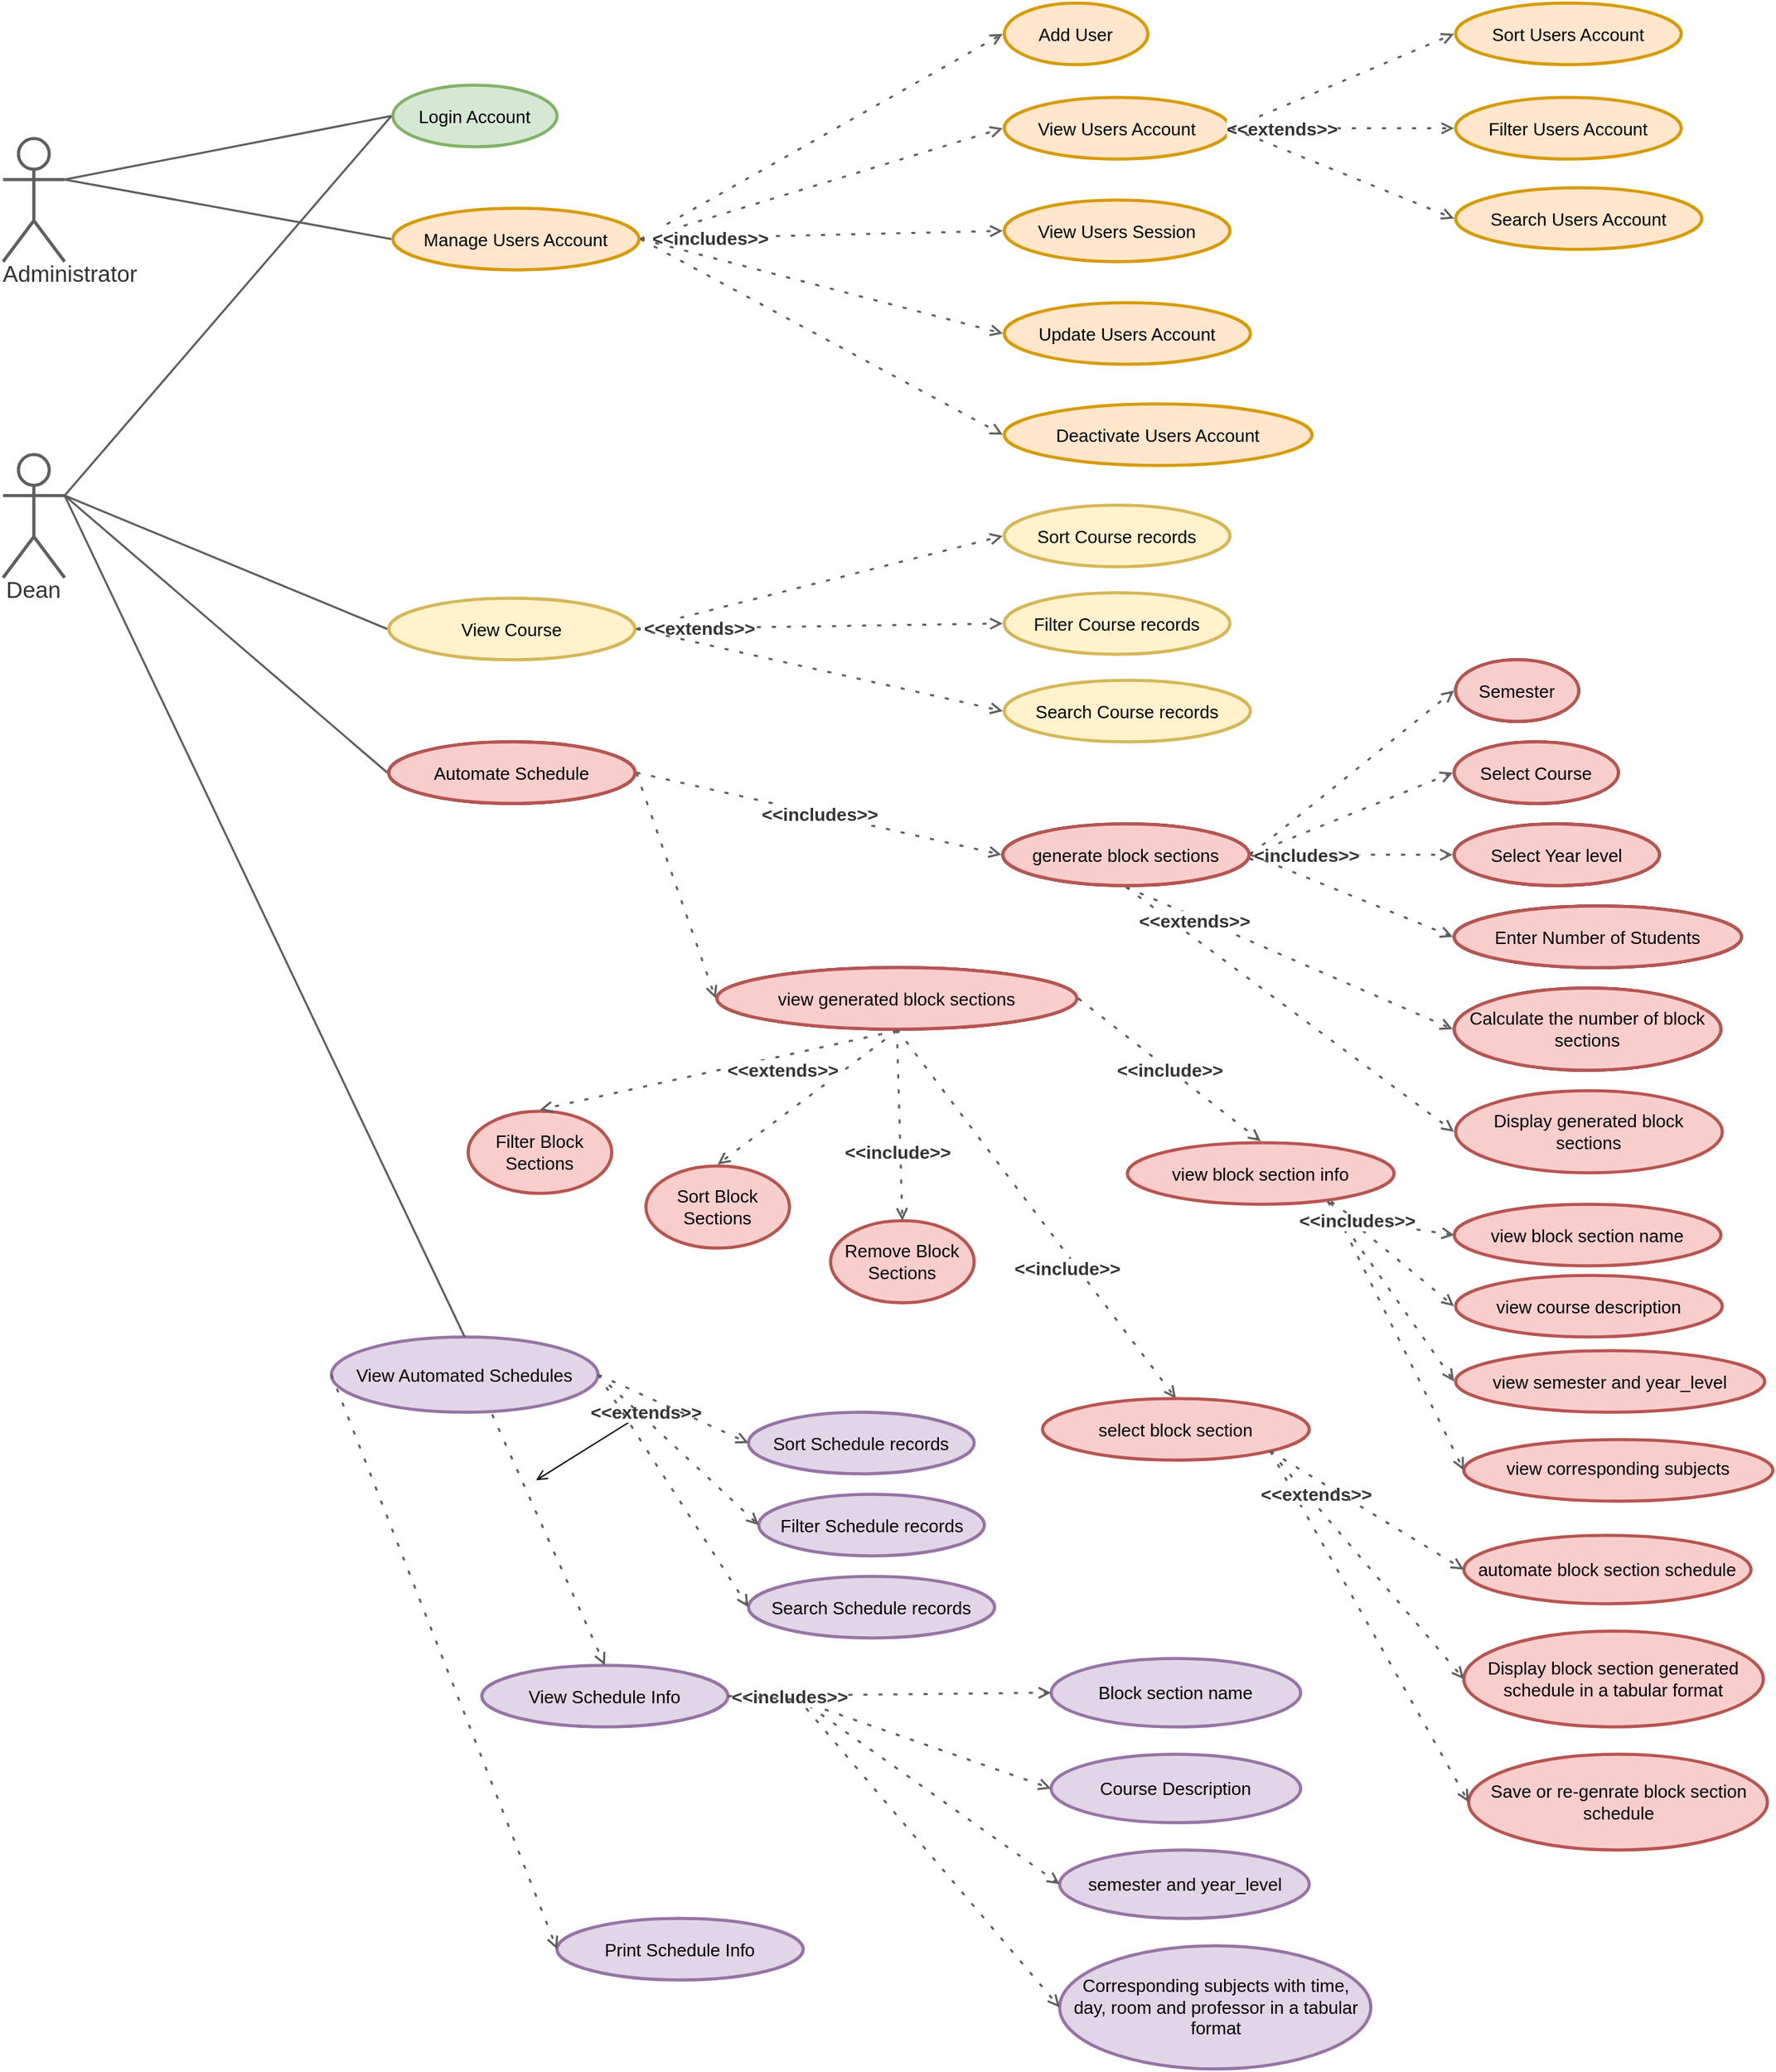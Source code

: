 <mxfile version="15.7.0" type="github"><diagram id="6P4FMJik61u37zgph2ME" name="Page-1"><mxGraphModel dx="2031" dy="2177" grid="1" gridSize="10" guides="1" tooltips="1" connect="1" arrows="1" fold="1" page="1" pageScale="1" pageWidth="850" pageHeight="1100" math="0" shadow="0"><root><mxCell id="0"/><mxCell id="1" parent="0"/><UserObject label="Administrator" lucidchartObjectId="Aneq4tT9_dTQ" id="bAnhzxqhdpHS4rBfya39-1"><mxCell style="html=1;overflow=block;blockSpacing=1;whiteSpace=wrap;shape=umlActor;labelPosition=center;verticalLabelPosition=bottom;verticalAlign=top;whiteSpace=nowrap;whiteSpace=wrap;fontSize=16.7;fontColor=#333333;spacing=0;strokeColor=#5e5e5e;strokeOpacity=100;rounded=1;absoluteArcSize=1;arcSize=9;strokeWidth=2.3;" vertex="1" parent="1"><mxGeometry x="140" y="-61" width="45" height="90" as="geometry"/></mxCell></UserObject><UserObject label="Login Account" lucidchartObjectId="Aneq2xJtDtZU" id="bAnhzxqhdpHS4rBfya39-2"><mxCell style="html=1;overflow=block;blockSpacing=1;whiteSpace=wrap;ellipse;whiteSpace=wrap;fontSize=13;spacing=3.8;strokeColor=#82b366;strokeOpacity=100;rounded=1;absoluteArcSize=1;arcSize=9;strokeWidth=2.3;fillColor=#d5e8d4;" vertex="1" parent="1"><mxGeometry x="425" y="-100" width="120" height="45" as="geometry"/></mxCell></UserObject><UserObject label="" lucidchartObjectId="Aneqei5sWwjE" id="bAnhzxqhdpHS4rBfya39-3"><mxCell style="html=1;jettySize=18;whiteSpace=wrap;fontSize=13;strokeColor=#5E5E5E;strokeWidth=1.5;rounded=0;startArrow=none;;endArrow=none;;entryX=-0.009;entryY=0.5;entryPerimeter=0;exitX=1;exitY=0.333;exitDx=0;exitDy=0;exitPerimeter=0;" edge="1" parent="1" target="bAnhzxqhdpHS4rBfya39-2" source="bAnhzxqhdpHS4rBfya39-1"><mxGeometry width="100" height="100" relative="1" as="geometry"><Array as="points"/><mxPoint x="287" y="-10" as="sourcePoint"/></mxGeometry></mxCell></UserObject><UserObject label="Manage Users Account" lucidchartObjectId="AneqCKjMmkPi" id="bAnhzxqhdpHS4rBfya39-4"><mxCell style="html=1;overflow=block;blockSpacing=1;whiteSpace=wrap;ellipse;whiteSpace=wrap;fontSize=13;spacing=3.8;strokeColor=#d79b00;strokeOpacity=100;rounded=1;absoluteArcSize=1;arcSize=9;strokeWidth=2.3;fillColor=#ffe6cc;" vertex="1" parent="1"><mxGeometry x="425" y="-10" width="180" height="45" as="geometry"/></mxCell></UserObject><UserObject label="" lucidchartObjectId="Aneq6nEp65u5" id="bAnhzxqhdpHS4rBfya39-5"><mxCell style="html=1;jettySize=18;whiteSpace=wrap;fontSize=13;strokeColor=#5E5E5E;strokeWidth=1.5;rounded=0;startArrow=none;;endArrow=none;;exitX=-0.006;exitY=0.5;exitPerimeter=0;entryX=1;entryY=0.333;entryDx=0;entryDy=0;entryPerimeter=0;" edge="1" parent="1" source="bAnhzxqhdpHS4rBfya39-4" target="bAnhzxqhdpHS4rBfya39-1"><mxGeometry width="100" height="100" relative="1" as="geometry"><Array as="points"/><mxPoint x="287" y="-10" as="targetPoint"/></mxGeometry></mxCell></UserObject><UserObject label="Add User" lucidchartObjectId="AneqyuuetK16" id="bAnhzxqhdpHS4rBfya39-6"><mxCell style="html=1;overflow=block;blockSpacing=1;whiteSpace=wrap;ellipse;whiteSpace=wrap;fontSize=13;spacing=3.8;strokeColor=#d79b00;strokeOpacity=100;rounded=1;absoluteArcSize=1;arcSize=9;strokeWidth=2.3;fillColor=#ffe6cc;" vertex="1" parent="1"><mxGeometry x="872" y="-160" width="105" height="45" as="geometry"/></mxCell></UserObject><UserObject label="View Users Account" lucidchartObjectId="AneqGBPK_VDR" id="bAnhzxqhdpHS4rBfya39-7"><mxCell style="html=1;overflow=block;blockSpacing=1;whiteSpace=wrap;ellipse;whiteSpace=wrap;fontSize=13;spacing=3.8;strokeColor=#d79b00;strokeOpacity=100;rounded=1;absoluteArcSize=1;arcSize=9;strokeWidth=2.3;fillColor=#ffe6cc;" vertex="1" parent="1"><mxGeometry x="872" y="-91" width="165" height="45" as="geometry"/></mxCell></UserObject><UserObject label="Update Users Account" lucidchartObjectId="Aneq1ko3C7oZ" id="bAnhzxqhdpHS4rBfya39-8"><mxCell style="html=1;overflow=block;blockSpacing=1;whiteSpace=wrap;ellipse;whiteSpace=wrap;fontSize=13;spacing=3.8;strokeColor=#d79b00;strokeOpacity=100;rounded=1;absoluteArcSize=1;arcSize=9;strokeWidth=2.3;fillColor=#ffe6cc;" vertex="1" parent="1"><mxGeometry x="872" y="59" width="180" height="45" as="geometry"/></mxCell></UserObject><UserObject label="Deactivate Users Account" lucidchartObjectId="AneqsQ6qzkPn" id="bAnhzxqhdpHS4rBfya39-9"><mxCell style="html=1;overflow=block;blockSpacing=1;whiteSpace=wrap;ellipse;whiteSpace=wrap;fontSize=13;spacing=3.8;strokeColor=#d79b00;strokeOpacity=100;rounded=1;absoluteArcSize=1;arcSize=9;strokeWidth=2.3;fillColor=#ffe6cc;" vertex="1" parent="1"><mxGeometry x="872" y="133" width="225" height="45" as="geometry"/></mxCell></UserObject><UserObject label="View Users Session" lucidchartObjectId="Aneqlc5Bwa4V" id="bAnhzxqhdpHS4rBfya39-10"><mxCell style="html=1;overflow=block;blockSpacing=1;whiteSpace=wrap;ellipse;whiteSpace=wrap;fontSize=13;spacing=3.8;strokeColor=#d79b00;strokeOpacity=100;rounded=1;absoluteArcSize=1;arcSize=9;strokeWidth=2.3;fillColor=#ffe6cc;" vertex="1" parent="1"><mxGeometry x="872" y="-16" width="165" height="45" as="geometry"/></mxCell></UserObject><UserObject label="Sort Users Account" lucidchartObjectId="AneqU3eewxsL" id="bAnhzxqhdpHS4rBfya39-11"><mxCell style="html=1;overflow=block;blockSpacing=1;whiteSpace=wrap;ellipse;whiteSpace=wrap;fontSize=13;spacing=3.8;strokeColor=#d79b00;strokeOpacity=100;rounded=1;absoluteArcSize=1;arcSize=9;strokeWidth=2.3;fillColor=#ffe6cc;" vertex="1" parent="1"><mxGeometry x="1202" y="-160" width="165" height="45" as="geometry"/></mxCell></UserObject><UserObject label="Filter Users Account" lucidchartObjectId="AneqVSeaUFmQ" id="bAnhzxqhdpHS4rBfya39-12"><mxCell style="html=1;overflow=block;blockSpacing=1;whiteSpace=wrap;ellipse;whiteSpace=wrap;fontSize=13;spacing=3.8;strokeColor=#d79b00;strokeOpacity=100;rounded=1;absoluteArcSize=1;arcSize=9;strokeWidth=2.3;fillColor=#ffe6cc;" vertex="1" parent="1"><mxGeometry x="1202" y="-91" width="165" height="45" as="geometry"/></mxCell></UserObject><UserObject label="Search Users Account" lucidchartObjectId="Aneq8jHds8jX" id="bAnhzxqhdpHS4rBfya39-13"><mxCell style="html=1;overflow=block;blockSpacing=1;whiteSpace=wrap;ellipse;whiteSpace=wrap;fontSize=13;spacing=3.8;strokeColor=#d79b00;strokeOpacity=100;rounded=1;absoluteArcSize=1;arcSize=9;strokeWidth=2.3;fillColor=#ffe6cc;" vertex="1" parent="1"><mxGeometry x="1202" y="-25" width="180" height="45" as="geometry"/></mxCell></UserObject><UserObject label="Dean" lucidchartObjectId="Aneq6y.R5byz" id="bAnhzxqhdpHS4rBfya39-14"><mxCell style="html=1;overflow=block;blockSpacing=1;whiteSpace=wrap;shape=umlActor;labelPosition=center;verticalLabelPosition=bottom;verticalAlign=top;whiteSpace=nowrap;whiteSpace=wrap;fontSize=16.7;fontColor=#333333;spacing=0;strokeColor=#5e5e5e;strokeOpacity=100;rounded=1;absoluteArcSize=1;arcSize=9;strokeWidth=2.3;" vertex="1" parent="1"><mxGeometry x="140" y="170" width="45" height="90" as="geometry"/></mxCell></UserObject><UserObject label="" lucidchartObjectId="AneqDjUx6QR4" id="bAnhzxqhdpHS4rBfya39-15"><mxCell style="html=1;jettySize=18;whiteSpace=wrap;fontSize=13;strokeColor=#5E5E5E;strokeWidth=1.5;rounded=0;startArrow=none;;endArrow=none;;entryX=-0.009;entryY=0.5;entryPerimeter=0;exitX=1;exitY=0.333;exitDx=0;exitDy=0;exitPerimeter=0;" edge="1" parent="1" target="bAnhzxqhdpHS4rBfya39-2" source="bAnhzxqhdpHS4rBfya39-14"><mxGeometry width="100" height="100" relative="1" as="geometry"><Array as="points"/><mxPoint x="287" y="215" as="sourcePoint"/></mxGeometry></mxCell></UserObject><UserObject label="View Course" lucidchartObjectId="AneqoFbDFtT0" id="bAnhzxqhdpHS4rBfya39-16"><mxCell style="html=1;overflow=block;blockSpacing=1;whiteSpace=wrap;ellipse;whiteSpace=wrap;fontSize=13;spacing=3.8;strokeColor=#d6b656;strokeOpacity=100;rounded=1;absoluteArcSize=1;arcSize=9;strokeWidth=2.3;fillColor=#fff2cc;" vertex="1" parent="1"><mxGeometry x="422" y="275" width="180" height="45" as="geometry"/></mxCell></UserObject><UserObject label="" lucidchartObjectId="Aneqbt~Dg85A" id="bAnhzxqhdpHS4rBfya39-17"><mxCell style="html=1;jettySize=18;whiteSpace=wrap;fontSize=13;strokeColor=#5E5E5E;strokeWidth=1.5;rounded=0;startArrow=none;;endArrow=none;;exitX=-0.006;exitY=0.5;exitPerimeter=0;entryX=1;entryY=0.333;entryDx=0;entryDy=0;entryPerimeter=0;" edge="1" parent="1" source="bAnhzxqhdpHS4rBfya39-16" target="bAnhzxqhdpHS4rBfya39-14"><mxGeometry width="100" height="100" relative="1" as="geometry"><Array as="points"/><mxPoint x="200" y="200" as="targetPoint"/></mxGeometry></mxCell></UserObject><UserObject label="Sort Course records" lucidchartObjectId="AneqI2_SgHAi" id="bAnhzxqhdpHS4rBfya39-18"><mxCell style="html=1;overflow=block;blockSpacing=1;whiteSpace=wrap;ellipse;whiteSpace=wrap;fontSize=13;spacing=3.8;strokeColor=#d6b656;strokeOpacity=100;rounded=1;absoluteArcSize=1;arcSize=9;strokeWidth=2.3;fillColor=#fff2cc;" vertex="1" parent="1"><mxGeometry x="872" y="207" width="165" height="45" as="geometry"/></mxCell></UserObject><UserObject label="Filter Course records" lucidchartObjectId="AneqBNSqabO4" id="bAnhzxqhdpHS4rBfya39-19"><mxCell style="html=1;overflow=block;blockSpacing=1;whiteSpace=wrap;ellipse;whiteSpace=wrap;fontSize=13;spacing=3.8;strokeColor=#d6b656;strokeOpacity=100;rounded=1;absoluteArcSize=1;arcSize=9;strokeWidth=2.3;fillColor=#fff2cc;" vertex="1" parent="1"><mxGeometry x="872" y="271" width="165" height="45" as="geometry"/></mxCell></UserObject><UserObject label="Search Course records" lucidchartObjectId="AneqTC5nh57_" id="bAnhzxqhdpHS4rBfya39-20"><mxCell style="html=1;overflow=block;blockSpacing=1;whiteSpace=wrap;ellipse;whiteSpace=wrap;fontSize=13;spacing=3.8;strokeColor=#d6b656;strokeOpacity=100;rounded=1;absoluteArcSize=1;arcSize=9;strokeWidth=2.3;fillColor=#fff2cc;" vertex="1" parent="1"><mxGeometry x="872" y="335" width="180" height="45" as="geometry"/></mxCell></UserObject><UserObject label="Automate Schedule" lucidchartObjectId="AneqSfKo16TX" id="bAnhzxqhdpHS4rBfya39-21"><mxCell style="html=1;overflow=block;blockSpacing=1;whiteSpace=wrap;ellipse;whiteSpace=wrap;fontSize=13;spacing=3.8;strokeColor=#5e5e5e;strokeOpacity=100;rounded=1;absoluteArcSize=1;arcSize=9;strokeWidth=2.3;" vertex="1" parent="1"><mxGeometry x="422" y="380" width="180" height="45" as="geometry"/></mxCell></UserObject><UserObject label="" lucidchartObjectId="Aneq3utgzdq2" id="bAnhzxqhdpHS4rBfya39-22"><mxCell style="html=1;jettySize=18;whiteSpace=wrap;fontSize=13;strokeColor=#5E5E5E;strokeWidth=1.5;rounded=0;startArrow=none;;endArrow=none;;exitX=-0.006;exitY=0.5;exitPerimeter=0;entryX=1;entryY=0.333;entryDx=0;entryDy=0;entryPerimeter=0;" edge="1" parent="1" source="bAnhzxqhdpHS4rBfya39-21" target="bAnhzxqhdpHS4rBfya39-14"><mxGeometry width="100" height="100" relative="1" as="geometry"><Array as="points"/><mxPoint x="287" y="215" as="targetPoint"/></mxGeometry></mxCell></UserObject><UserObject label="generate block sections" lucidchartObjectId="AneqkTmM1-b1" id="bAnhzxqhdpHS4rBfya39-23"><mxCell style="html=1;overflow=block;blockSpacing=1;whiteSpace=wrap;ellipse;whiteSpace=wrap;fontSize=13;spacing=3.8;strokeColor=#5e5e5e;strokeOpacity=100;rounded=1;absoluteArcSize=1;arcSize=9;strokeWidth=2.3;" vertex="1" parent="1"><mxGeometry x="871" y="440" width="180" height="45" as="geometry"/></mxCell></UserObject><UserObject label="" lucidchartObjectId="AneqDZlPNHHO" id="bAnhzxqhdpHS4rBfya39-24"><mxCell style="html=1;jettySize=18;whiteSpace=wrap;fontSize=13;strokeColor=#5E5E5E;dashed=1;fixDash=1;dashPattern=3 8;strokeWidth=1.5;rounded=0;startArrow=none;;endArrow=open;;exitX=1.006;exitY=0.5;exitPerimeter=0;entryX=-0.006;entryY=0.5;entryPerimeter=0;" edge="1" parent="1" source="bAnhzxqhdpHS4rBfya39-21" target="bAnhzxqhdpHS4rBfya39-23"><mxGeometry width="100" height="100" relative="1" as="geometry"><Array as="points"/></mxGeometry></mxCell></UserObject><mxCell id="bAnhzxqhdpHS4rBfya39-25" value="&amp;lt;&amp;lt;includes&amp;gt;&amp;gt;" style="text;html=1;resizable=0;labelBackgroundColor=#ffffff;align=center;verticalAlign=middle;fontStyle=1;fontColor=#333333;;fontSize=13.3;" vertex="1" parent="bAnhzxqhdpHS4rBfya39-24"><mxGeometry relative="1" as="geometry"/></mxCell><UserObject label="Semester" lucidchartObjectId="AneqoMVLHaOv" id="bAnhzxqhdpHS4rBfya39-26"><mxCell style="html=1;overflow=block;blockSpacing=1;whiteSpace=wrap;ellipse;whiteSpace=wrap;fontSize=13;spacing=3.8;strokeColor=#5e5e5e;strokeOpacity=100;rounded=1;absoluteArcSize=1;arcSize=9;strokeWidth=2.3;" vertex="1" parent="1"><mxGeometry x="1202" y="320" width="90" height="45" as="geometry"/></mxCell></UserObject><UserObject label="Select Course" lucidchartObjectId="Aneq7zE9KY6m" id="bAnhzxqhdpHS4rBfya39-27"><mxCell style="html=1;overflow=block;blockSpacing=1;whiteSpace=wrap;ellipse;whiteSpace=wrap;fontSize=13;spacing=3.8;strokeColor=#5e5e5e;strokeOpacity=100;rounded=1;absoluteArcSize=1;arcSize=9;strokeWidth=2.3;" vertex="1" parent="1"><mxGeometry x="1201" y="380" width="120" height="45" as="geometry"/></mxCell></UserObject><UserObject label="Select Year level" lucidchartObjectId="AneqSP~B~tGW" id="bAnhzxqhdpHS4rBfya39-28"><mxCell style="html=1;overflow=block;blockSpacing=1;whiteSpace=wrap;ellipse;whiteSpace=wrap;fontSize=13;spacing=3.8;strokeColor=#5e5e5e;strokeOpacity=100;rounded=1;absoluteArcSize=1;arcSize=9;strokeWidth=2.3;" vertex="1" parent="1"><mxGeometry x="1201" y="440" width="150" height="45" as="geometry"/></mxCell></UserObject><UserObject label="Enter Number of Students" lucidchartObjectId="Aneqh-0WBh-V" id="bAnhzxqhdpHS4rBfya39-29"><mxCell style="html=1;overflow=block;blockSpacing=1;whiteSpace=wrap;ellipse;whiteSpace=wrap;fontSize=13;spacing=3.8;strokeColor=#5e5e5e;strokeOpacity=100;rounded=1;absoluteArcSize=1;arcSize=9;strokeWidth=2.3;" vertex="1" parent="1"><mxGeometry x="1201" y="500" width="210" height="45" as="geometry"/></mxCell></UserObject><UserObject label="Calculate the number of block sections" lucidchartObjectId="AneqsE~QftCz" id="bAnhzxqhdpHS4rBfya39-30"><mxCell style="html=1;overflow=block;blockSpacing=1;whiteSpace=wrap;ellipse;whiteSpace=wrap;fontSize=13;spacing=3.8;strokeColor=#5e5e5e;strokeOpacity=100;rounded=1;absoluteArcSize=1;arcSize=9;strokeWidth=2.3;" vertex="1" parent="1"><mxGeometry x="1201" y="560" width="195" height="60" as="geometry"/></mxCell></UserObject><UserObject label="Display generated block sections" lucidchartObjectId="AneqJkKJ_Zp6" id="bAnhzxqhdpHS4rBfya39-31"><mxCell style="html=1;overflow=block;blockSpacing=1;whiteSpace=wrap;ellipse;whiteSpace=wrap;fontSize=13;spacing=3.8;strokeColor=#b85450;strokeOpacity=100;rounded=1;absoluteArcSize=1;arcSize=9;strokeWidth=2.3;fillColor=#f8cecc;" vertex="1" parent="1"><mxGeometry x="1202" y="635" width="195" height="60" as="geometry"/></mxCell></UserObject><UserObject label="view generated block sections" lucidchartObjectId="Aneqeoir4.h0" id="bAnhzxqhdpHS4rBfya39-32"><mxCell style="html=1;overflow=block;blockSpacing=1;whiteSpace=wrap;ellipse;whiteSpace=wrap;fontSize=13;spacing=3.8;strokeColor=#5e5e5e;strokeOpacity=100;rounded=1;absoluteArcSize=1;arcSize=9;strokeWidth=2.3;" vertex="1" parent="1"><mxGeometry x="662" y="545" width="263" height="45" as="geometry"/></mxCell></UserObject><UserObject label="" lucidchartObjectId="Aneqp.5LfCHs" id="bAnhzxqhdpHS4rBfya39-33"><mxCell style="html=1;jettySize=18;whiteSpace=wrap;fontSize=13;strokeColor=#5E5E5E;dashed=1;fixDash=1;dashPattern=3 8;strokeWidth=1.5;rounded=0;startArrow=none;;endArrow=open;;exitX=1.006;exitY=0.5;exitPerimeter=0;entryX=-0.011;entryY=0.5;entryPerimeter=0;" edge="1" parent="1" source="bAnhzxqhdpHS4rBfya39-4" target="bAnhzxqhdpHS4rBfya39-6"><mxGeometry width="100" height="100" relative="1" as="geometry"><Array as="points"/></mxGeometry></mxCell></UserObject><UserObject label="" lucidchartObjectId="AneqPG0a5vvR" id="bAnhzxqhdpHS4rBfya39-34"><mxCell style="html=1;jettySize=18;whiteSpace=wrap;fontSize=13;strokeColor=#5E5E5E;dashed=1;fixDash=1;dashPattern=3 8;strokeWidth=1.5;rounded=0;startArrow=none;;endArrow=open;;exitX=1.006;exitY=0.5;exitPerimeter=0;entryX=-0.007;entryY=0.5;entryPerimeter=0;" edge="1" parent="1" source="bAnhzxqhdpHS4rBfya39-4" target="bAnhzxqhdpHS4rBfya39-7"><mxGeometry width="100" height="100" relative="1" as="geometry"><Array as="points"/></mxGeometry></mxCell></UserObject><UserObject label="" lucidchartObjectId="AneqWk5ST1jY" id="bAnhzxqhdpHS4rBfya39-35"><mxCell style="html=1;jettySize=18;whiteSpace=wrap;fontSize=13;strokeColor=#5E5E5E;dashed=1;fixDash=1;dashPattern=3 8;strokeWidth=1.5;rounded=0;startArrow=none;;endArrow=open;;exitX=1.006;exitY=0.5;exitPerimeter=0;entryX=-0.007;entryY=0.5;entryPerimeter=0;" edge="1" parent="1" source="bAnhzxqhdpHS4rBfya39-4" target="bAnhzxqhdpHS4rBfya39-10"><mxGeometry width="100" height="100" relative="1" as="geometry"><Array as="points"/></mxGeometry></mxCell></UserObject><mxCell id="bAnhzxqhdpHS4rBfya39-36" value="&amp;lt;&amp;lt;includes&amp;gt;&amp;gt;" style="text;html=1;resizable=0;labelBackgroundColor=#ffffff;align=center;verticalAlign=middle;fontStyle=1;fontColor=#333333;;fontSize=13.3;" vertex="1" parent="bAnhzxqhdpHS4rBfya39-35"><mxGeometry x="-0.616" relative="1" as="geometry"/></mxCell><UserObject label="" lucidchartObjectId="AneqknhTfIs7" id="bAnhzxqhdpHS4rBfya39-37"><mxCell style="html=1;jettySize=18;whiteSpace=wrap;fontSize=13;strokeColor=#5E5E5E;dashed=1;fixDash=1;dashPattern=3 8;strokeWidth=1.5;rounded=0;startArrow=none;;endArrow=open;;exitX=1.006;exitY=0.5;exitPerimeter=0;entryX=-0.006;entryY=0.5;entryPerimeter=0;" edge="1" parent="1" source="bAnhzxqhdpHS4rBfya39-4" target="bAnhzxqhdpHS4rBfya39-8"><mxGeometry width="100" height="100" relative="1" as="geometry"><Array as="points"/></mxGeometry></mxCell></UserObject><UserObject label="" lucidchartObjectId="Aneqjf31_2y0" id="bAnhzxqhdpHS4rBfya39-38"><mxCell style="html=1;jettySize=18;whiteSpace=wrap;fontSize=13;strokeColor=#5E5E5E;dashed=1;fixDash=1;dashPattern=3 8;strokeWidth=1.5;rounded=0;startArrow=none;;endArrow=open;;exitX=1.006;exitY=0.5;exitPerimeter=0;entryX=-0.005;entryY=0.5;entryPerimeter=0;" edge="1" parent="1" source="bAnhzxqhdpHS4rBfya39-4" target="bAnhzxqhdpHS4rBfya39-9"><mxGeometry width="100" height="100" relative="1" as="geometry"><Array as="points"/></mxGeometry></mxCell></UserObject><UserObject label="" lucidchartObjectId="AneqL5PV.bgo" id="bAnhzxqhdpHS4rBfya39-39"><mxCell style="html=1;jettySize=18;whiteSpace=wrap;fontSize=13;strokeColor=#5E5E5E;dashed=1;fixDash=1;dashPattern=3 8;strokeWidth=1.5;rounded=0;startArrow=none;;endArrow=open;;exitX=1.007;exitY=0.5;exitPerimeter=0;entryX=-0.007;entryY=0.5;entryPerimeter=0;" edge="1" parent="1" source="bAnhzxqhdpHS4rBfya39-7" target="bAnhzxqhdpHS4rBfya39-11"><mxGeometry width="100" height="100" relative="1" as="geometry"><Array as="points"/></mxGeometry></mxCell></UserObject><UserObject label="" lucidchartObjectId="AneqGcXHRXgJ" id="bAnhzxqhdpHS4rBfya39-40"><mxCell style="html=1;jettySize=18;whiteSpace=wrap;fontSize=13;strokeColor=#5E5E5E;dashed=1;fixDash=1;dashPattern=3 8;strokeWidth=1.5;rounded=0;startArrow=none;;endArrow=open;;exitX=1.007;exitY=0.5;exitPerimeter=0;entryX=-0.007;entryY=0.5;entryPerimeter=0;" edge="1" parent="1" source="bAnhzxqhdpHS4rBfya39-7" target="bAnhzxqhdpHS4rBfya39-12"><mxGeometry width="100" height="100" relative="1" as="geometry"><Array as="points"/></mxGeometry></mxCell></UserObject><mxCell id="bAnhzxqhdpHS4rBfya39-41" value="&amp;lt;&amp;lt;extends&amp;gt;&amp;gt;" style="text;html=1;resizable=0;labelBackgroundColor=#ffffff;align=center;verticalAlign=middle;fontStyle=1;fontColor=#333333;;fontSize=13.3;" vertex="1" parent="bAnhzxqhdpHS4rBfya39-40"><mxGeometry x="-0.547" relative="1" as="geometry"/></mxCell><UserObject label="" lucidchartObjectId="Aneq3_ekhaeI" id="bAnhzxqhdpHS4rBfya39-42"><mxCell style="html=1;jettySize=18;whiteSpace=wrap;fontSize=13;strokeColor=#5E5E5E;dashed=1;fixDash=1;dashPattern=3 8;strokeWidth=1.5;rounded=0;startArrow=none;;endArrow=open;;exitX=1.007;exitY=0.5;exitPerimeter=0;entryX=-0.006;entryY=0.5;entryPerimeter=0;" edge="1" parent="1" source="bAnhzxqhdpHS4rBfya39-7" target="bAnhzxqhdpHS4rBfya39-13"><mxGeometry width="100" height="100" relative="1" as="geometry"><Array as="points"/></mxGeometry></mxCell></UserObject><UserObject label="" lucidchartObjectId="AneqZEt~kytd" id="bAnhzxqhdpHS4rBfya39-43"><mxCell style="html=1;jettySize=18;whiteSpace=wrap;fontSize=13;strokeColor=#5E5E5E;dashed=1;fixDash=1;dashPattern=3 8;strokeWidth=1.5;rounded=0;startArrow=none;;endArrow=open;;exitX=1.006;exitY=0.5;exitPerimeter=0;entryX=-0.007;entryY=0.5;entryPerimeter=0;" edge="1" parent="1" source="bAnhzxqhdpHS4rBfya39-16" target="bAnhzxqhdpHS4rBfya39-18"><mxGeometry width="100" height="100" relative="1" as="geometry"><Array as="points"/></mxGeometry></mxCell></UserObject><UserObject label="" lucidchartObjectId="AneqyT3ewEgB" id="bAnhzxqhdpHS4rBfya39-44"><mxCell style="html=1;jettySize=18;whiteSpace=wrap;fontSize=13;strokeColor=#5E5E5E;dashed=1;fixDash=1;dashPattern=3 8;strokeWidth=1.5;rounded=0;startArrow=none;;endArrow=open;;exitX=1.006;exitY=0.5;exitPerimeter=0;entryX=-0.007;entryY=0.5;entryPerimeter=0;" edge="1" parent="1" source="bAnhzxqhdpHS4rBfya39-16" target="bAnhzxqhdpHS4rBfya39-19"><mxGeometry width="100" height="100" relative="1" as="geometry"><Array as="points"/></mxGeometry></mxCell></UserObject><mxCell id="bAnhzxqhdpHS4rBfya39-45" value="&amp;lt;&amp;lt;extends&amp;gt;&amp;gt;" style="text;html=1;resizable=0;labelBackgroundColor=#ffffff;align=center;verticalAlign=middle;fontStyle=1;fontColor=#333333;;fontSize=13.3;" vertex="1" parent="bAnhzxqhdpHS4rBfya39-44"><mxGeometry x="-0.655" relative="1" as="geometry"/></mxCell><UserObject label="" lucidchartObjectId="AneqR-cTmHlN" id="bAnhzxqhdpHS4rBfya39-46"><mxCell style="html=1;jettySize=18;whiteSpace=wrap;fontSize=13;strokeColor=#5E5E5E;dashed=1;fixDash=1;dashPattern=3 8;strokeWidth=1.5;rounded=0;startArrow=none;;endArrow=open;;exitX=1.006;exitY=0.5;exitPerimeter=0;entryX=-0.006;entryY=0.5;entryPerimeter=0;" edge="1" parent="1" source="bAnhzxqhdpHS4rBfya39-16" target="bAnhzxqhdpHS4rBfya39-20"><mxGeometry width="100" height="100" relative="1" as="geometry"><Array as="points"/></mxGeometry></mxCell></UserObject><UserObject label="" lucidchartObjectId="Aneq1N3~~D1s" id="bAnhzxqhdpHS4rBfya39-47"><mxCell style="html=1;jettySize=18;whiteSpace=wrap;fontSize=13;strokeColor=#5E5E5E;dashed=1;fixDash=1;dashPattern=3 8;strokeWidth=1.5;rounded=0;startArrow=none;;endArrow=open;endFill=0;;exitX=1.006;exitY=0.5;exitPerimeter=0;entryX=-0.013;entryY=0.5;entryPerimeter=0;" edge="1" parent="1" source="bAnhzxqhdpHS4rBfya39-23" target="bAnhzxqhdpHS4rBfya39-26"><mxGeometry width="100" height="100" relative="1" as="geometry"><Array as="points"/></mxGeometry></mxCell></UserObject><UserObject label="" lucidchartObjectId="Aneqhz-JFMRx" id="bAnhzxqhdpHS4rBfya39-48"><mxCell style="html=1;jettySize=18;whiteSpace=wrap;fontSize=13;strokeColor=#5E5E5E;dashed=1;fixDash=1;dashPattern=3 8;strokeWidth=1.5;rounded=0;startArrow=none;;endArrow=open;endFill=0;;exitX=1.006;exitY=0.5;exitPerimeter=0;entryX=-0.009;entryY=0.5;entryPerimeter=0;" edge="1" parent="1" source="bAnhzxqhdpHS4rBfya39-23" target="bAnhzxqhdpHS4rBfya39-27"><mxGeometry width="100" height="100" relative="1" as="geometry"><Array as="points"/></mxGeometry></mxCell></UserObject><UserObject label="" lucidchartObjectId="Aneq1pQIe5y." id="bAnhzxqhdpHS4rBfya39-49"><mxCell style="html=1;jettySize=18;whiteSpace=wrap;fontSize=13;strokeColor=#5E5E5E;dashed=1;fixDash=1;dashPattern=3 8;strokeWidth=1.5;rounded=0;startArrow=none;;endArrow=open;endFill=0;;exitX=1.006;exitY=0.5;exitPerimeter=0;entryX=-0.008;entryY=0.5;entryPerimeter=0;" edge="1" parent="1" source="bAnhzxqhdpHS4rBfya39-23" target="bAnhzxqhdpHS4rBfya39-28"><mxGeometry width="100" height="100" relative="1" as="geometry"><Array as="points"/></mxGeometry></mxCell></UserObject><mxCell id="bAnhzxqhdpHS4rBfya39-50" value="&amp;lt;&amp;lt;includes&amp;gt;&amp;gt;" style="text;html=1;resizable=0;labelBackgroundColor=#ffffff;align=center;verticalAlign=middle;fontStyle=1;fontColor=#333333;;fontSize=13.3;" vertex="1" parent="bAnhzxqhdpHS4rBfya39-49"><mxGeometry x="-0.499" relative="1" as="geometry"/></mxCell><UserObject label="" lucidchartObjectId="AnequhzK9IdL" id="bAnhzxqhdpHS4rBfya39-51"><mxCell style="html=1;jettySize=18;whiteSpace=wrap;fontSize=13;strokeColor=#5E5E5E;dashed=1;fixDash=1;dashPattern=3 8;strokeWidth=1.5;rounded=0;startArrow=none;;endArrow=open;endFill=0;;exitX=1.006;exitY=0.5;exitPerimeter=0;entryX=-0.005;entryY=0.5;entryPerimeter=0;" edge="1" parent="1" source="bAnhzxqhdpHS4rBfya39-23" target="bAnhzxqhdpHS4rBfya39-29"><mxGeometry width="100" height="100" relative="1" as="geometry"><Array as="points"/></mxGeometry></mxCell></UserObject><UserObject label="" lucidchartObjectId="AneqRQW1Br8j" id="bAnhzxqhdpHS4rBfya39-52"><mxCell style="html=1;jettySize=18;whiteSpace=wrap;fontSize=13;strokeColor=#5E5E5E;dashed=1;fixDash=1;dashPattern=3 8;strokeWidth=1.5;rounded=0;startArrow=none;;endArrow=open;endFill=0;;exitX=0.5;exitY=1.025;exitPerimeter=0;entryX=-0.006;entryY=0.5;entryPerimeter=0;" edge="1" parent="1" source="bAnhzxqhdpHS4rBfya39-23" target="bAnhzxqhdpHS4rBfya39-30"><mxGeometry width="100" height="100" relative="1" as="geometry"><Array as="points"/></mxGeometry></mxCell></UserObject><UserObject label="" lucidchartObjectId="AneqfmRKlZRo" id="bAnhzxqhdpHS4rBfya39-53"><mxCell style="html=1;jettySize=18;whiteSpace=wrap;fontSize=13;strokeColor=#5E5E5E;dashed=1;fixDash=1;dashPattern=3 8;strokeWidth=1.5;rounded=0;startArrow=none;;endArrow=open;endFill=0;;exitX=0.5;exitY=1.025;exitPerimeter=0;entryX=-0.006;entryY=0.5;entryPerimeter=0;" edge="1" parent="1" source="bAnhzxqhdpHS4rBfya39-23" target="bAnhzxqhdpHS4rBfya39-31"><mxGeometry width="100" height="100" relative="1" as="geometry"><Array as="points"/></mxGeometry></mxCell></UserObject><mxCell id="bAnhzxqhdpHS4rBfya39-54" value="&amp;lt;&amp;lt;extends&amp;gt;&amp;gt;" style="text;html=1;resizable=0;labelBackgroundColor=#ffffff;align=center;verticalAlign=middle;fontStyle=1;fontColor=#333333;;fontSize=13.3;" vertex="1" parent="bAnhzxqhdpHS4rBfya39-53"><mxGeometry x="-0.718" relative="1" as="geometry"><mxPoint x="16" as="offset"/></mxGeometry></mxCell><mxCell id="bAnhzxqhdpHS4rBfya39-130" style="edgeStyle=orthogonalEdgeStyle;rounded=0;orthogonalLoop=1;jettySize=auto;html=1;exitX=0;exitY=0;exitDx=0;exitDy=0;endArrow=open;endFill=0;" edge="1" parent="bAnhzxqhdpHS4rBfya39-53" source="bAnhzxqhdpHS4rBfya39-54" target="bAnhzxqhdpHS4rBfya39-54"><mxGeometry relative="1" as="geometry"/></mxCell><UserObject label="" lucidchartObjectId="Aneqyxa0sE78" id="bAnhzxqhdpHS4rBfya39-55"><mxCell style="html=1;jettySize=18;whiteSpace=wrap;fontSize=13;strokeColor=#5E5E5E;dashed=1;fixDash=1;dashPattern=3 8;strokeWidth=1.5;rounded=0;startArrow=none;;endArrow=open;;exitX=1.006;exitY=0.5;exitPerimeter=0;entryX=-0.004;entryY=0.5;entryPerimeter=0;" edge="1" parent="1" source="bAnhzxqhdpHS4rBfya39-21" target="bAnhzxqhdpHS4rBfya39-32"><mxGeometry width="100" height="100" relative="1" as="geometry"><Array as="points"/></mxGeometry></mxCell></UserObject><UserObject label="" lucidchartObjectId="AneqqJCCCMbQ" id="bAnhzxqhdpHS4rBfya39-56"><mxCell style="html=1;jettySize=18;whiteSpace=wrap;fontSize=13;strokeColor=#5E5E5E;dashed=1;fixDash=1;dashPattern=3 8;strokeWidth=1.5;rounded=0;startArrow=none;;endArrow=open;;exitX=1.004;exitY=0.5;exitPerimeter=0;entryX=0.5;entryY=-0.025;entryPerimeter=0;" edge="1" parent="1" source="bAnhzxqhdpHS4rBfya39-32" target="bAnhzxqhdpHS4rBfya39-58"><mxGeometry width="100" height="100" relative="1" as="geometry"><Array as="points"/></mxGeometry></mxCell></UserObject><mxCell id="bAnhzxqhdpHS4rBfya39-57" value="&amp;lt;&amp;lt;include&amp;gt;&amp;gt;" style="text;html=1;resizable=0;labelBackgroundColor=#ffffff;align=center;verticalAlign=middle;fontStyle=1;fontColor=#333333;;fontSize=13.3;" vertex="1" parent="bAnhzxqhdpHS4rBfya39-56"><mxGeometry relative="1" as="geometry"/></mxCell><UserObject label="view block section info" lucidchartObjectId="AneqY1.xOmuX" id="bAnhzxqhdpHS4rBfya39-58"><mxCell style="html=1;overflow=block;blockSpacing=1;whiteSpace=wrap;ellipse;whiteSpace=wrap;fontSize=13;spacing=3.8;strokeColor=#b85450;strokeOpacity=100;rounded=1;absoluteArcSize=1;arcSize=9;strokeWidth=2.3;fillColor=#f8cecc;" vertex="1" parent="1"><mxGeometry x="962" y="673" width="195" height="45" as="geometry"/></mxCell></UserObject><UserObject label="Sort Block Sections" lucidchartObjectId="AneqcKQtwko9" id="bAnhzxqhdpHS4rBfya39-59"><mxCell style="html=1;overflow=block;blockSpacing=1;whiteSpace=wrap;ellipse;whiteSpace=wrap;fontSize=13;spacing=3.8;strokeColor=#b85450;strokeOpacity=100;rounded=1;absoluteArcSize=1;arcSize=9;strokeWidth=2.3;fillColor=#f8cecc;" vertex="1" parent="1"><mxGeometry x="610" y="690" width="105" height="60" as="geometry"/></mxCell></UserObject><UserObject label="Filter Block Sections" lucidchartObjectId="Anequ_CMcIwF" id="bAnhzxqhdpHS4rBfya39-60"><mxCell style="html=1;overflow=block;blockSpacing=1;whiteSpace=wrap;ellipse;whiteSpace=wrap;fontSize=13;spacing=3.8;strokeColor=#b85450;strokeOpacity=100;rounded=1;absoluteArcSize=1;arcSize=9;strokeWidth=2.3;fillColor=#f8cecc;" vertex="1" parent="1"><mxGeometry x="480" y="650" width="105" height="60" as="geometry"/></mxCell></UserObject><UserObject label="" lucidchartObjectId="AneqSBooyyIP" id="bAnhzxqhdpHS4rBfya39-61"><mxCell style="html=1;jettySize=18;whiteSpace=wrap;fontSize=13;strokeColor=#5E5E5E;dashed=1;fixDash=1;dashPattern=3 8;strokeWidth=1.5;rounded=0;startArrow=none;;endArrow=open;;exitX=0.5;exitY=1.025;exitPerimeter=0;entryX=0.5;entryY=-0.019;entryPerimeter=0;" edge="1" parent="1" source="bAnhzxqhdpHS4rBfya39-32" target="bAnhzxqhdpHS4rBfya39-59"><mxGeometry width="100" height="100" relative="1" as="geometry"><Array as="points"/></mxGeometry></mxCell></UserObject><UserObject label="" lucidchartObjectId="AneqdPCOroms" id="bAnhzxqhdpHS4rBfya39-62"><mxCell style="html=1;jettySize=18;whiteSpace=wrap;fontSize=13;strokeColor=#5E5E5E;dashed=1;fixDash=1;dashPattern=3 8;strokeWidth=1.5;rounded=0;startArrow=none;;endArrow=open;;exitX=0.5;exitY=1.025;exitPerimeter=0;entryX=0.5;entryY=-0.019;entryPerimeter=0;" edge="1" parent="1" source="bAnhzxqhdpHS4rBfya39-32" target="bAnhzxqhdpHS4rBfya39-60"><mxGeometry width="100" height="100" relative="1" as="geometry"><Array as="points"/></mxGeometry></mxCell></UserObject><mxCell id="bAnhzxqhdpHS4rBfya39-63" value="&amp;lt;&amp;lt;extends&amp;gt;&amp;gt;" style="text;html=1;resizable=0;labelBackgroundColor=#ffffff;align=center;verticalAlign=middle;fontStyle=1;fontColor=#333333;;fontSize=13.3;" vertex="1" parent="bAnhzxqhdpHS4rBfya39-62"><mxGeometry x="0.276" relative="1" as="geometry"><mxPoint x="83" y="-8" as="offset"/></mxGeometry></mxCell><UserObject label="" lucidchartObjectId="Aneq8oyg9y-w" id="bAnhzxqhdpHS4rBfya39-64"><mxCell style="html=1;jettySize=18;whiteSpace=wrap;fontSize=13;strokeColor=#5E5E5E;dashed=1;fixDash=1;dashPattern=3 8;strokeWidth=1.5;rounded=0;startArrow=none;;endArrow=open;endFill=0;;exitX=0.751;exitY=0.957;exitPerimeter=0;entryX=-0.006;entryY=0.5;entryPerimeter=0;" edge="1" parent="1" source="bAnhzxqhdpHS4rBfya39-58" target="bAnhzxqhdpHS4rBfya39-65"><mxGeometry width="100" height="100" relative="1" as="geometry"><Array as="points"/></mxGeometry></mxCell></UserObject><UserObject label="view course description" lucidchartObjectId="AneqMCE1SQyz" id="bAnhzxqhdpHS4rBfya39-65"><mxCell style="html=1;overflow=block;blockSpacing=1;whiteSpace=wrap;ellipse;whiteSpace=wrap;fontSize=13;spacing=3.8;strokeColor=#b85450;strokeOpacity=100;rounded=1;absoluteArcSize=1;arcSize=9;strokeWidth=2.3;fillColor=#f8cecc;" vertex="1" parent="1"><mxGeometry x="1202" y="770" width="195" height="45" as="geometry"/></mxCell></UserObject><UserObject label="view semester and year_level" lucidchartObjectId="AneqkxskUaT5" id="bAnhzxqhdpHS4rBfya39-66"><mxCell style="html=1;overflow=block;blockSpacing=1;whiteSpace=wrap;ellipse;whiteSpace=wrap;fontSize=13;spacing=3.8;strokeColor=#b85450;strokeOpacity=100;rounded=1;absoluteArcSize=1;arcSize=9;strokeWidth=2.3;fillColor=#f8cecc;" vertex="1" parent="1"><mxGeometry x="1202" y="825" width="226" height="45" as="geometry"/></mxCell></UserObject><UserObject label="" lucidchartObjectId="AneqyH_trFUD" id="bAnhzxqhdpHS4rBfya39-67"><mxCell style="html=1;jettySize=18;whiteSpace=wrap;fontSize=13;strokeColor=#5E5E5E;dashed=1;fixDash=1;dashPattern=3 8;strokeWidth=1.5;rounded=0;startArrow=none;;endArrow=open;endFill=0;;exitX=0.751;exitY=0.957;exitPerimeter=0;entryX=-0.005;entryY=0.5;entryPerimeter=0;" edge="1" parent="1" source="bAnhzxqhdpHS4rBfya39-58" target="bAnhzxqhdpHS4rBfya39-66"><mxGeometry width="100" height="100" relative="1" as="geometry"><Array as="points"/></mxGeometry></mxCell></UserObject><UserObject label="&lt;div style=&quot;display: flex; justify-content: center; text-align: center; align-items: baseline; font-size: 0; line-height: 1.25;margin-top: -2px;&quot;&gt;&lt;span&gt;&lt;span style=&quot;font-size:13px;&quot;&gt;view &lt;/span&gt;&lt;span style=&quot;font-size:13px;color:#000000;&quot;&gt;corresponding subjects&lt;/span&gt;&lt;/span&gt;&lt;/div&gt;" lucidchartObjectId="AneqDRLRN_jn" id="bAnhzxqhdpHS4rBfya39-68"><mxCell style="html=1;overflow=block;blockSpacing=1;whiteSpace=wrap;ellipse;whiteSpace=wrap;fontSize=13;spacing=3.8;strokeColor=#b85450;strokeOpacity=100;rounded=1;absoluteArcSize=1;arcSize=9;strokeWidth=2.3;fillColor=#f8cecc;" vertex="1" parent="1"><mxGeometry x="1208" y="890" width="226" height="45" as="geometry"/></mxCell></UserObject><UserObject label="" lucidchartObjectId="AneqyH_trFUD" id="bAnhzxqhdpHS4rBfya39-69"><mxCell style="html=1;jettySize=18;whiteSpace=wrap;fontSize=13;strokeColor=#5E5E5E;dashed=1;fixDash=1;dashPattern=3 8;strokeWidth=1.5;rounded=0;startArrow=none;;endArrow=open;endFill=0;;exitX=0.763;exitY=0.968;exitPerimeter=0;exitDx=0;exitDy=0;entryX=0;entryY=0.5;entryDx=0;entryDy=0;" edge="1" parent="1" source="bAnhzxqhdpHS4rBfya39-58" target="bAnhzxqhdpHS4rBfya39-68"><mxGeometry width="100" height="100" relative="1" as="geometry"><Array as="points"/><mxPoint x="1118.445" y="726.065" as="sourcePoint"/><mxPoint x="1190" y="910" as="targetPoint"/></mxGeometry></mxCell></UserObject><UserObject label="" lucidchartObjectId="AneqqJCCCMbQ" id="bAnhzxqhdpHS4rBfya39-74"><mxCell style="html=1;jettySize=18;whiteSpace=wrap;fontSize=13;strokeColor=#5E5E5E;dashed=1;fixDash=1;dashPattern=3 8;strokeWidth=1.5;rounded=0;startArrow=none;;endArrow=open;;exitX=0.5;exitY=1;exitDx=0;exitDy=0;entryX=0.5;entryY=0;entryDx=0;entryDy=0;" edge="1" parent="1" source="bAnhzxqhdpHS4rBfya39-32" target="bAnhzxqhdpHS4rBfya39-76"><mxGeometry width="100" height="100" relative="1" as="geometry"><Array as="points"/><mxPoint x="843.552" y="710.31" as="sourcePoint"/><mxPoint x="970" y="800" as="targetPoint"/></mxGeometry></mxCell></UserObject><mxCell id="bAnhzxqhdpHS4rBfya39-75" value="&amp;lt;&amp;lt;include&amp;gt;&amp;gt;" style="text;html=1;resizable=0;labelBackgroundColor=#ffffff;align=center;verticalAlign=middle;fontStyle=1;fontColor=#333333;;fontSize=13.3;" vertex="1" parent="bAnhzxqhdpHS4rBfya39-74"><mxGeometry relative="1" as="geometry"><mxPoint x="22" y="40" as="offset"/></mxGeometry></mxCell><UserObject label="select block section" lucidchartObjectId="AneqY1.xOmuX" id="bAnhzxqhdpHS4rBfya39-76"><mxCell style="html=1;overflow=block;blockSpacing=1;whiteSpace=wrap;ellipse;whiteSpace=wrap;fontSize=13;spacing=3.8;strokeColor=#b85450;strokeOpacity=100;rounded=1;absoluteArcSize=1;arcSize=9;strokeWidth=2.3;fillColor=#f8cecc;" vertex="1" parent="1"><mxGeometry x="900" y="860" width="195" height="45" as="geometry"/></mxCell></UserObject><UserObject label="automate block section schedule" lucidchartObjectId="AneqY1.xOmuX" id="bAnhzxqhdpHS4rBfya39-77"><mxCell style="html=1;overflow=block;blockSpacing=1;whiteSpace=wrap;ellipse;whiteSpace=wrap;fontSize=13;spacing=3.8;strokeColor=#b85450;strokeOpacity=100;rounded=1;absoluteArcSize=1;arcSize=9;strokeWidth=2.3;fillColor=#f8cecc;" vertex="1" parent="1"><mxGeometry x="1208" y="960" width="210" height="50" as="geometry"/></mxCell></UserObject><UserObject label="Display block section generated schedule in a tabular format" lucidchartObjectId="AneqJkKJ_Zp6" id="bAnhzxqhdpHS4rBfya39-79"><mxCell style="html=1;overflow=block;blockSpacing=1;whiteSpace=wrap;ellipse;whiteSpace=wrap;fontSize=13;spacing=3.8;strokeColor=#b85450;strokeOpacity=100;rounded=1;absoluteArcSize=1;arcSize=9;strokeWidth=2.3;fillColor=#f8cecc;" vertex="1" parent="1"><mxGeometry x="1208" y="1030" width="219" height="70" as="geometry"/></mxCell></UserObject><UserObject label="" lucidchartObjectId="AneqyH_trFUD" id="bAnhzxqhdpHS4rBfya39-80"><mxCell style="html=1;jettySize=18;whiteSpace=wrap;fontSize=13;strokeColor=#5E5E5E;dashed=1;fixDash=1;dashPattern=3 8;strokeWidth=1.5;rounded=0;startArrow=none;;endArrow=open;endFill=0;;entryX=0;entryY=0.5;entryDx=0;entryDy=0;exitX=1;exitY=1;exitDx=0;exitDy=0;" edge="1" parent="1" source="bAnhzxqhdpHS4rBfya39-76" target="bAnhzxqhdpHS4rBfya39-79"><mxGeometry width="100" height="100" relative="1" as="geometry"><Array as="points"/><mxPoint x="1020" y="910" as="sourcePoint"/><mxPoint x="1121" y="1005" as="targetPoint"/></mxGeometry></mxCell></UserObject><UserObject label="Save or re-genrate block section schedule" lucidchartObjectId="AneqJkKJ_Zp6" id="bAnhzxqhdpHS4rBfya39-81"><mxCell style="html=1;overflow=block;blockSpacing=1;whiteSpace=wrap;ellipse;whiteSpace=wrap;fontSize=13;spacing=3.8;strokeColor=#b85450;strokeOpacity=100;rounded=1;absoluteArcSize=1;arcSize=9;strokeWidth=2.3;fillColor=#f8cecc;" vertex="1" parent="1"><mxGeometry x="1211.5" y="1120" width="218.5" height="70" as="geometry"/></mxCell></UserObject><UserObject label="" lucidchartObjectId="AneqyH_trFUD" id="bAnhzxqhdpHS4rBfya39-82"><mxCell style="html=1;jettySize=18;whiteSpace=wrap;fontSize=13;strokeColor=#5E5E5E;dashed=1;fixDash=1;dashPattern=3 8;strokeWidth=1.5;rounded=0;startArrow=none;;endArrow=open;endFill=0;;entryX=0;entryY=0.5;entryDx=0;entryDy=0;exitX=1;exitY=1;exitDx=0;exitDy=0;" edge="1" parent="1" source="bAnhzxqhdpHS4rBfya39-76" target="bAnhzxqhdpHS4rBfya39-81"><mxGeometry width="100" height="100" relative="1" as="geometry"><Array as="points"/><mxPoint x="1020" y="910" as="sourcePoint"/><mxPoint x="1121" y="1095" as="targetPoint"/></mxGeometry></mxCell></UserObject><mxCell id="bAnhzxqhdpHS4rBfya39-83" value="&amp;lt;&amp;lt;extends&amp;gt;&amp;gt;" style="text;html=1;resizable=0;labelBackgroundColor=#ffffff;align=center;verticalAlign=middle;fontStyle=1;fontColor=#333333;;fontSize=13.3;" vertex="1" parent="1"><mxGeometry x="1099.999" y="929.998" as="geometry"/></mxCell><UserObject label="" lucidchartObjectId="AneqyH_trFUD" id="bAnhzxqhdpHS4rBfya39-86"><mxCell style="html=1;jettySize=18;whiteSpace=wrap;fontSize=13;strokeColor=#5E5E5E;dashed=1;fixDash=1;dashPattern=3 8;strokeWidth=1.5;rounded=0;startArrow=none;;endArrow=open;endFill=0;;entryX=0;entryY=0.5;entryDx=0;entryDy=0;exitX=1;exitY=1;exitDx=0;exitDy=0;" edge="1" parent="1" source="bAnhzxqhdpHS4rBfya39-76" target="bAnhzxqhdpHS4rBfya39-77"><mxGeometry width="100" height="100" relative="1" as="geometry"><Array as="points"/><mxPoint x="1130" y="930" as="sourcePoint"/><mxPoint x="1130.0" y="1085" as="targetPoint"/></mxGeometry></mxCell></UserObject><mxCell id="bAnhzxqhdpHS4rBfya39-92" style="edgeStyle=orthogonalEdgeStyle;rounded=0;orthogonalLoop=1;jettySize=auto;html=1;exitX=0;exitY=0;exitDx=0;exitDy=0;endArrow=open;endFill=0;" edge="1" parent="1" source="bAnhzxqhdpHS4rBfya39-83" target="bAnhzxqhdpHS4rBfya39-83"><mxGeometry relative="1" as="geometry"/></mxCell><UserObject label="View Automated Schedules" lucidchartObjectId="AneqSfKo16TX" id="bAnhzxqhdpHS4rBfya39-93"><mxCell style="html=1;overflow=block;blockSpacing=1;whiteSpace=wrap;ellipse;whiteSpace=wrap;fontSize=13;spacing=3.8;strokeColor=#9673a6;strokeOpacity=100;rounded=1;absoluteArcSize=1;arcSize=9;strokeWidth=2.3;fillColor=#e1d5e7;" vertex="1" parent="1"><mxGeometry x="380" y="815" width="195" height="55" as="geometry"/></mxCell></UserObject><UserObject label="" lucidchartObjectId="Aneq3utgzdq2" id="bAnhzxqhdpHS4rBfya39-94"><mxCell style="html=1;jettySize=18;whiteSpace=wrap;fontSize=13;strokeColor=#5E5E5E;strokeWidth=1.5;rounded=0;startArrow=none;;endArrow=none;;exitX=0.5;exitY=0;exitDx=0;exitDy=0;entryX=1;entryY=0.333;entryDx=0;entryDy=0;entryPerimeter=0;" edge="1" parent="1" source="bAnhzxqhdpHS4rBfya39-93" target="bAnhzxqhdpHS4rBfya39-14"><mxGeometry width="100" height="100" relative="1" as="geometry"><Array as="points"/><mxPoint x="190" y="210" as="targetPoint"/><mxPoint x="430.92" y="412.5" as="sourcePoint"/></mxGeometry></mxCell></UserObject><UserObject label="Automate Schedule" lucidchartObjectId="AneqSfKo16TX" id="bAnhzxqhdpHS4rBfya39-95"><mxCell style="html=1;overflow=block;blockSpacing=1;whiteSpace=wrap;ellipse;whiteSpace=wrap;fontSize=13;spacing=3.8;strokeColor=#5e5e5e;strokeOpacity=100;rounded=1;absoluteArcSize=1;arcSize=9;strokeWidth=2.3;" vertex="1" parent="1"><mxGeometry x="422" y="380" width="180" height="45" as="geometry"/></mxCell></UserObject><UserObject label="generate block sections" lucidchartObjectId="AneqkTmM1-b1" id="bAnhzxqhdpHS4rBfya39-96"><mxCell style="html=1;overflow=block;blockSpacing=1;whiteSpace=wrap;ellipse;whiteSpace=wrap;fontSize=13;spacing=3.8;strokeColor=#5e5e5e;strokeOpacity=100;rounded=1;absoluteArcSize=1;arcSize=9;strokeWidth=2.3;" vertex="1" parent="1"><mxGeometry x="871" y="440" width="180" height="45" as="geometry"/></mxCell></UserObject><UserObject label="view generated block sections" lucidchartObjectId="Aneqeoir4.h0" id="bAnhzxqhdpHS4rBfya39-97"><mxCell style="html=1;overflow=block;blockSpacing=1;whiteSpace=wrap;ellipse;whiteSpace=wrap;fontSize=13;spacing=3.8;strokeColor=#5e5e5e;strokeOpacity=100;rounded=1;absoluteArcSize=1;arcSize=9;strokeWidth=2.3;" vertex="1" parent="1"><mxGeometry x="662" y="545" width="263" height="45" as="geometry"/></mxCell></UserObject><UserObject label="Semester" lucidchartObjectId="AneqoMVLHaOv" id="bAnhzxqhdpHS4rBfya39-98"><mxCell style="html=1;overflow=block;blockSpacing=1;whiteSpace=wrap;ellipse;whiteSpace=wrap;fontSize=13;spacing=3.8;strokeColor=#5e5e5e;strokeOpacity=100;rounded=1;absoluteArcSize=1;arcSize=9;strokeWidth=2.3;" vertex="1" parent="1"><mxGeometry x="1202" y="320" width="90" height="45" as="geometry"/></mxCell></UserObject><UserObject label="Select Course" lucidchartObjectId="Aneq7zE9KY6m" id="bAnhzxqhdpHS4rBfya39-99"><mxCell style="html=1;overflow=block;blockSpacing=1;whiteSpace=wrap;ellipse;whiteSpace=wrap;fontSize=13;spacing=3.8;strokeColor=#5e5e5e;strokeOpacity=100;rounded=1;absoluteArcSize=1;arcSize=9;strokeWidth=2.3;" vertex="1" parent="1"><mxGeometry x="1201" y="380" width="120" height="45" as="geometry"/></mxCell></UserObject><UserObject label="Select Year level" lucidchartObjectId="AneqSP~B~tGW" id="bAnhzxqhdpHS4rBfya39-100"><mxCell style="html=1;overflow=block;blockSpacing=1;whiteSpace=wrap;ellipse;whiteSpace=wrap;fontSize=13;spacing=3.8;strokeColor=#5e5e5e;strokeOpacity=100;rounded=1;absoluteArcSize=1;arcSize=9;strokeWidth=2.3;" vertex="1" parent="1"><mxGeometry x="1201" y="440" width="150" height="45" as="geometry"/></mxCell></UserObject><UserObject label="Enter Number of Students" lucidchartObjectId="Aneqh-0WBh-V" id="bAnhzxqhdpHS4rBfya39-101"><mxCell style="html=1;overflow=block;blockSpacing=1;whiteSpace=wrap;ellipse;whiteSpace=wrap;fontSize=13;spacing=3.8;strokeColor=#5e5e5e;strokeOpacity=100;rounded=1;absoluteArcSize=1;arcSize=9;strokeWidth=2.3;" vertex="1" parent="1"><mxGeometry x="1201" y="500" width="210" height="45" as="geometry"/></mxCell></UserObject><UserObject label="Calculate the number of block sections" lucidchartObjectId="AneqsE~QftCz" id="bAnhzxqhdpHS4rBfya39-102"><mxCell style="html=1;overflow=block;blockSpacing=1;whiteSpace=wrap;ellipse;whiteSpace=wrap;fontSize=13;spacing=3.8;strokeColor=#5e5e5e;strokeOpacity=100;rounded=1;absoluteArcSize=1;arcSize=9;strokeWidth=2.3;" vertex="1" parent="1"><mxGeometry x="1201" y="560" width="195" height="60" as="geometry"/></mxCell></UserObject><UserObject label="Automate Schedule" lucidchartObjectId="AneqSfKo16TX" id="bAnhzxqhdpHS4rBfya39-103"><mxCell style="html=1;overflow=block;blockSpacing=1;whiteSpace=wrap;ellipse;whiteSpace=wrap;fontSize=13;spacing=3.8;strokeColor=#b85450;strokeOpacity=100;rounded=1;absoluteArcSize=1;arcSize=9;strokeWidth=2.3;fillColor=#f8cecc;" vertex="1" parent="1"><mxGeometry x="422" y="380" width="180" height="45" as="geometry"/></mxCell></UserObject><UserObject label="generate block sections" lucidchartObjectId="AneqkTmM1-b1" id="bAnhzxqhdpHS4rBfya39-104"><mxCell style="html=1;overflow=block;blockSpacing=1;whiteSpace=wrap;ellipse;whiteSpace=wrap;fontSize=13;spacing=3.8;strokeColor=#b85450;strokeOpacity=100;rounded=1;absoluteArcSize=1;arcSize=9;strokeWidth=2.3;fillColor=#f8cecc;" vertex="1" parent="1"><mxGeometry x="871" y="440" width="180" height="45" as="geometry"/></mxCell></UserObject><UserObject label="view generated block sections" lucidchartObjectId="Aneqeoir4.h0" id="bAnhzxqhdpHS4rBfya39-105"><mxCell style="html=1;overflow=block;blockSpacing=1;whiteSpace=wrap;ellipse;whiteSpace=wrap;fontSize=13;spacing=3.8;strokeColor=#b85450;strokeOpacity=100;rounded=1;absoluteArcSize=1;arcSize=9;strokeWidth=2.3;fillColor=#f8cecc;" vertex="1" parent="1"><mxGeometry x="662" y="545" width="263" height="45" as="geometry"/></mxCell></UserObject><UserObject label="Semester" lucidchartObjectId="AneqoMVLHaOv" id="bAnhzxqhdpHS4rBfya39-106"><mxCell style="html=1;overflow=block;blockSpacing=1;whiteSpace=wrap;ellipse;whiteSpace=wrap;fontSize=13;spacing=3.8;strokeColor=#b85450;strokeOpacity=100;rounded=1;absoluteArcSize=1;arcSize=9;strokeWidth=2.3;fillColor=#f8cecc;" vertex="1" parent="1"><mxGeometry x="1202" y="320" width="90" height="45" as="geometry"/></mxCell></UserObject><UserObject label="Select Course" lucidchartObjectId="Aneq7zE9KY6m" id="bAnhzxqhdpHS4rBfya39-107"><mxCell style="html=1;overflow=block;blockSpacing=1;whiteSpace=wrap;ellipse;whiteSpace=wrap;fontSize=13;spacing=3.8;strokeColor=#b85450;strokeOpacity=100;rounded=1;absoluteArcSize=1;arcSize=9;strokeWidth=2.3;fillColor=#f8cecc;" vertex="1" parent="1"><mxGeometry x="1201" y="380" width="120" height="45" as="geometry"/></mxCell></UserObject><UserObject label="Select Year level" lucidchartObjectId="AneqSP~B~tGW" id="bAnhzxqhdpHS4rBfya39-108"><mxCell style="html=1;overflow=block;blockSpacing=1;whiteSpace=wrap;ellipse;whiteSpace=wrap;fontSize=13;spacing=3.8;strokeColor=#b85450;strokeOpacity=100;rounded=1;absoluteArcSize=1;arcSize=9;strokeWidth=2.3;fillColor=#f8cecc;" vertex="1" parent="1"><mxGeometry x="1201" y="440" width="150" height="45" as="geometry"/></mxCell></UserObject><UserObject label="Enter Number of Students" lucidchartObjectId="Aneqh-0WBh-V" id="bAnhzxqhdpHS4rBfya39-109"><mxCell style="html=1;overflow=block;blockSpacing=1;whiteSpace=wrap;ellipse;whiteSpace=wrap;fontSize=13;spacing=3.8;strokeColor=#b85450;strokeOpacity=100;rounded=1;absoluteArcSize=1;arcSize=9;strokeWidth=2.3;fillColor=#f8cecc;" vertex="1" parent="1"><mxGeometry x="1201" y="500" width="210" height="45" as="geometry"/></mxCell></UserObject><UserObject label="Calculate the number of block sections" lucidchartObjectId="AneqsE~QftCz" id="bAnhzxqhdpHS4rBfya39-110"><mxCell style="html=1;overflow=block;blockSpacing=1;whiteSpace=wrap;ellipse;whiteSpace=wrap;fontSize=13;spacing=3.8;strokeColor=#b85450;strokeOpacity=100;rounded=1;absoluteArcSize=1;arcSize=9;strokeWidth=2.3;fillColor=#f8cecc;" vertex="1" parent="1"><mxGeometry x="1201" y="560" width="195" height="60" as="geometry"/></mxCell></UserObject><UserObject label="Sort Schedule records" lucidchartObjectId="AneqI2_SgHAi" id="bAnhzxqhdpHS4rBfya39-111"><mxCell style="html=1;overflow=block;blockSpacing=1;whiteSpace=wrap;ellipse;whiteSpace=wrap;fontSize=13;spacing=3.8;strokeColor=#9673a6;strokeOpacity=100;rounded=1;absoluteArcSize=1;arcSize=9;strokeWidth=2.3;fillColor=#e1d5e7;" vertex="1" parent="1"><mxGeometry x="685" y="870" width="165" height="45" as="geometry"/></mxCell></UserObject><UserObject label="Filter Schedule records" lucidchartObjectId="AneqBNSqabO4" id="bAnhzxqhdpHS4rBfya39-112"><mxCell style="html=1;overflow=block;blockSpacing=1;whiteSpace=wrap;ellipse;whiteSpace=wrap;fontSize=13;spacing=3.8;strokeColor=#9673a6;strokeOpacity=100;rounded=1;absoluteArcSize=1;arcSize=9;strokeWidth=2.3;fillColor=#e1d5e7;" vertex="1" parent="1"><mxGeometry x="692.5" y="930" width="165" height="45" as="geometry"/></mxCell></UserObject><UserObject label="Search Schedule records" lucidchartObjectId="AneqTC5nh57_" id="bAnhzxqhdpHS4rBfya39-113"><mxCell style="html=1;overflow=block;blockSpacing=1;whiteSpace=wrap;ellipse;whiteSpace=wrap;fontSize=13;spacing=3.8;strokeColor=#9673a6;strokeOpacity=100;rounded=1;absoluteArcSize=1;arcSize=9;strokeWidth=2.3;fillColor=#e1d5e7;" vertex="1" parent="1"><mxGeometry x="685" y="990" width="180" height="45" as="geometry"/></mxCell></UserObject><mxCell id="bAnhzxqhdpHS4rBfya39-119" style="edgeStyle=orthogonalEdgeStyle;rounded=0;orthogonalLoop=1;jettySize=auto;html=1;exitX=0;exitY=0;exitDx=0;exitDy=0;endArrow=open;endFill=0;" edge="1" parent="1" source="bAnhzxqhdpHS4rBfya39-114"><mxGeometry relative="1" as="geometry"><mxPoint x="530" y="920" as="targetPoint"/></mxGeometry></mxCell><mxCell id="bAnhzxqhdpHS4rBfya39-114" value="&amp;lt;&amp;lt;extends&amp;gt;&amp;gt;" style="text;html=1;resizable=0;labelBackgroundColor=#ffffff;align=center;verticalAlign=middle;fontStyle=1;fontColor=#333333;;fontSize=13.3;" vertex="1" parent="1"><mxGeometry x="609.999" y="869.997" as="geometry"/></mxCell><UserObject label="" lucidchartObjectId="Aneqyxa0sE78" id="bAnhzxqhdpHS4rBfya39-115"><mxCell style="html=1;jettySize=18;whiteSpace=wrap;fontSize=13;strokeColor=#5E5E5E;dashed=1;fixDash=1;dashPattern=3 8;strokeWidth=1.5;rounded=0;startArrow=none;;endArrow=open;;exitX=1;exitY=0.5;entryX=0;entryY=0.5;exitDx=0;exitDy=0;entryDx=0;entryDy=0;" edge="1" parent="1" source="bAnhzxqhdpHS4rBfya39-93" target="bAnhzxqhdpHS4rBfya39-111"><mxGeometry width="100" height="100" relative="1" as="geometry"><Array as="points"/><mxPoint x="620.0" y="880" as="sourcePoint"/><mxPoint x="677.868" y="1045" as="targetPoint"/></mxGeometry></mxCell></UserObject><UserObject label="" lucidchartObjectId="Aneqyxa0sE78" id="bAnhzxqhdpHS4rBfya39-116"><mxCell style="html=1;jettySize=18;whiteSpace=wrap;fontSize=13;strokeColor=#5E5E5E;dashed=1;fixDash=1;dashPattern=3 8;strokeWidth=1.5;rounded=0;startArrow=none;;endArrow=open;;exitX=1;exitY=0.5;entryX=0;entryY=0.5;exitDx=0;exitDy=0;entryDx=0;entryDy=0;" edge="1" parent="1" source="bAnhzxqhdpHS4rBfya39-93" target="bAnhzxqhdpHS4rBfya39-112"><mxGeometry width="100" height="100" relative="1" as="geometry"><Array as="points"/><mxPoint x="630.0" y="852.5" as="sourcePoint"/><mxPoint x="695.0" y="852.5" as="targetPoint"/></mxGeometry></mxCell></UserObject><UserObject label="" lucidchartObjectId="Aneqyxa0sE78" id="bAnhzxqhdpHS4rBfya39-117"><mxCell style="html=1;jettySize=18;whiteSpace=wrap;fontSize=13;strokeColor=#5E5E5E;dashed=1;fixDash=1;dashPattern=3 8;strokeWidth=1.5;rounded=0;startArrow=none;;endArrow=open;;entryX=0;entryY=0.5;entryDx=0;entryDy=0;exitX=1;exitY=0.5;exitDx=0;exitDy=0;" edge="1" parent="1" source="bAnhzxqhdpHS4rBfya39-93" target="bAnhzxqhdpHS4rBfya39-113"><mxGeometry width="100" height="100" relative="1" as="geometry"><Array as="points"/><mxPoint x="620" y="840" as="sourcePoint"/><mxPoint x="675.0" y="954" as="targetPoint"/></mxGeometry></mxCell></UserObject><UserObject label="View Schedule Info" lucidchartObjectId="AneqTC5nh57_" id="bAnhzxqhdpHS4rBfya39-125"><mxCell style="html=1;overflow=block;blockSpacing=1;whiteSpace=wrap;ellipse;whiteSpace=wrap;fontSize=13;spacing=3.8;strokeColor=#9673a6;strokeOpacity=100;rounded=1;absoluteArcSize=1;arcSize=9;strokeWidth=2.3;fillColor=#e1d5e7;" vertex="1" parent="1"><mxGeometry x="490" y="1055" width="180" height="45" as="geometry"/></mxCell></UserObject><UserObject label="" lucidchartObjectId="Aneqyxa0sE78" id="bAnhzxqhdpHS4rBfya39-126"><mxCell style="html=1;jettySize=18;whiteSpace=wrap;fontSize=13;strokeColor=#5E5E5E;dashed=1;fixDash=1;dashPattern=3 8;strokeWidth=1.5;rounded=0;startArrow=none;;endArrow=open;;entryX=0.5;entryY=0;entryDx=0;entryDy=0;exitX=0.603;exitY=1.029;exitDx=0;exitDy=0;exitPerimeter=0;" edge="1" parent="1" source="bAnhzxqhdpHS4rBfya39-93" target="bAnhzxqhdpHS4rBfya39-125"><mxGeometry width="100" height="100" relative="1" as="geometry"><Array as="points"/><mxPoint x="585" y="852.5" as="sourcePoint"/><mxPoint x="695.0" y="1022.5" as="targetPoint"/></mxGeometry></mxCell></UserObject><UserObject label="Remove Block Sections" lucidchartObjectId="AneqcKQtwko9" id="bAnhzxqhdpHS4rBfya39-127"><mxCell style="html=1;overflow=block;blockSpacing=1;whiteSpace=wrap;ellipse;whiteSpace=wrap;fontSize=13;spacing=3.8;strokeColor=#b85450;strokeOpacity=100;rounded=1;absoluteArcSize=1;arcSize=9;strokeWidth=2.3;fillColor=#f8cecc;" vertex="1" parent="1"><mxGeometry x="745" y="730" width="105" height="60" as="geometry"/></mxCell></UserObject><UserObject label="" lucidchartObjectId="AneqSBooyyIP" id="bAnhzxqhdpHS4rBfya39-128"><mxCell style="html=1;jettySize=18;whiteSpace=wrap;fontSize=13;strokeColor=#5E5E5E;dashed=1;fixDash=1;dashPattern=3 8;strokeWidth=1.5;rounded=0;startArrow=none;;endArrow=open;;exitX=0.5;exitY=1;entryX=0.5;entryY=0;exitDx=0;exitDy=0;entryDx=0;entryDy=0;" edge="1" parent="1" source="bAnhzxqhdpHS4rBfya39-105" target="bAnhzxqhdpHS4rBfya39-127"><mxGeometry width="100" height="100" relative="1" as="geometry"><Array as="points"/><mxPoint x="803.5" y="601.125" as="sourcePoint"/><mxPoint x="672.5" y="698.86" as="targetPoint"/></mxGeometry></mxCell></UserObject><mxCell id="bAnhzxqhdpHS4rBfya39-129" value="&amp;lt;&amp;lt;include&amp;gt;&amp;gt;" style="text;html=1;resizable=0;labelBackgroundColor=#ffffff;align=center;verticalAlign=middle;fontStyle=1;fontColor=#333333;;fontSize=13.3;" vertex="1" parent="1"><mxGeometry x="793.498" y="680.0" as="geometry"/></mxCell><UserObject label="Course Description" lucidchartObjectId="AneqTC5nh57_" id="bAnhzxqhdpHS4rBfya39-132"><mxCell style="html=1;overflow=block;blockSpacing=1;whiteSpace=wrap;ellipse;whiteSpace=wrap;fontSize=13;spacing=3.8;strokeColor=#9673a6;strokeOpacity=100;rounded=1;absoluteArcSize=1;arcSize=9;strokeWidth=2.3;fillColor=#e1d5e7;" vertex="1" parent="1"><mxGeometry x="906.25" y="1120" width="182.5" height="50" as="geometry"/></mxCell></UserObject><UserObject label="semester and year_level" lucidchartObjectId="AneqTC5nh57_" id="bAnhzxqhdpHS4rBfya39-133"><mxCell style="html=1;overflow=block;blockSpacing=1;whiteSpace=wrap;ellipse;whiteSpace=wrap;fontSize=13;spacing=3.8;strokeColor=#9673a6;strokeOpacity=100;rounded=1;absoluteArcSize=1;arcSize=9;strokeWidth=2.3;fillColor=#e1d5e7;" vertex="1" parent="1"><mxGeometry x="912.5" y="1190" width="182.5" height="50" as="geometry"/></mxCell></UserObject><UserObject label="Corresponding subjects with time, day, room and professor in a tabular format" lucidchartObjectId="AneqTC5nh57_" id="bAnhzxqhdpHS4rBfya39-134"><mxCell style="html=1;overflow=block;blockSpacing=1;whiteSpace=wrap;ellipse;whiteSpace=wrap;fontSize=13;spacing=3.8;strokeColor=#9673a6;strokeOpacity=100;rounded=1;absoluteArcSize=1;arcSize=9;strokeWidth=2.3;fillColor=#e1d5e7;" vertex="1" parent="1"><mxGeometry x="912.5" y="1260" width="227.5" height="90" as="geometry"/></mxCell></UserObject><UserObject label="" lucidchartObjectId="Aneqyxa0sE78" id="bAnhzxqhdpHS4rBfya39-135"><mxCell style="html=1;jettySize=18;whiteSpace=wrap;fontSize=13;strokeColor=#5E5E5E;dashed=1;fixDash=1;dashPattern=3 8;strokeWidth=1.5;rounded=0;startArrow=none;;endArrow=open;;exitX=1;exitY=0.5;exitDx=0;exitDy=0;entryX=0;entryY=0.5;entryDx=0;entryDy=0;" edge="1" parent="1" source="bAnhzxqhdpHS4rBfya39-138" target="bAnhzxqhdpHS4rBfya39-132"><mxGeometry width="100" height="100" relative="1" as="geometry"><Array as="points"/><mxPoint x="714.995" y="1079.995" as="sourcePoint"/><mxPoint x="787.41" y="1308.4" as="targetPoint"/></mxGeometry></mxCell></UserObject><UserObject label="" lucidchartObjectId="Aneqyxa0sE78" id="bAnhzxqhdpHS4rBfya39-136"><mxCell style="html=1;jettySize=18;whiteSpace=wrap;fontSize=13;strokeColor=#5E5E5E;dashed=1;fixDash=1;dashPattern=3 8;strokeWidth=1.5;rounded=0;startArrow=none;;endArrow=open;;entryX=0;entryY=0.5;entryDx=0;entryDy=0;" edge="1" parent="1" target="bAnhzxqhdpHS4rBfya39-133"><mxGeometry width="100" height="100" relative="1" as="geometry"><Array as="points"/><mxPoint x="720" y="1078" as="sourcePoint"/><mxPoint x="770.034" y="1134.314" as="targetPoint"/></mxGeometry></mxCell></UserObject><UserObject label="" lucidchartObjectId="Aneqyxa0sE78" id="bAnhzxqhdpHS4rBfya39-137"><mxCell style="html=1;jettySize=18;whiteSpace=wrap;fontSize=13;strokeColor=#5E5E5E;dashed=1;fixDash=1;dashPattern=3 8;strokeWidth=1.5;rounded=0;startArrow=none;;endArrow=open;;entryX=0;entryY=0.5;entryDx=0;entryDy=0;" edge="1" parent="1" target="bAnhzxqhdpHS4rBfya39-134"><mxGeometry width="100" height="100" relative="1" as="geometry"><Array as="points"/><mxPoint x="720" y="1078" as="sourcePoint"/><mxPoint x="890.0" y="1205.0" as="targetPoint"/></mxGeometry></mxCell></UserObject><UserObject label="view block section name" lucidchartObjectId="AneqMCE1SQyz" id="bAnhzxqhdpHS4rBfya39-144"><mxCell style="html=1;overflow=block;blockSpacing=1;whiteSpace=wrap;ellipse;whiteSpace=wrap;fontSize=13;spacing=3.8;strokeColor=#b85450;strokeOpacity=100;rounded=1;absoluteArcSize=1;arcSize=9;strokeWidth=2.3;fillColor=#f8cecc;" vertex="1" parent="1"><mxGeometry x="1201" y="718" width="195" height="45" as="geometry"/></mxCell></UserObject><UserObject label="" lucidchartObjectId="Aneq8oyg9y-w" id="bAnhzxqhdpHS4rBfya39-145"><mxCell style="html=1;jettySize=18;whiteSpace=wrap;fontSize=13;strokeColor=#5E5E5E;dashed=1;fixDash=1;dashPattern=3 8;strokeWidth=1.5;rounded=0;startArrow=none;;endArrow=open;endFill=0;;exitX=0.764;exitY=0.956;exitPerimeter=0;entryX=0;entryY=0.5;exitDx=0;exitDy=0;entryDx=0;entryDy=0;" edge="1" parent="1" source="bAnhzxqhdpHS4rBfya39-71" target="bAnhzxqhdpHS4rBfya39-144"><mxGeometry width="100" height="100" relative="1" as="geometry"><Array as="points"/><mxPoint x="1118.445" y="726.065" as="sourcePoint"/><mxPoint x="1210.83" y="802.5" as="targetPoint"/></mxGeometry></mxCell></UserObject><mxCell id="bAnhzxqhdpHS4rBfya39-71" value="&amp;lt;&amp;lt;includes&amp;gt;&amp;gt;" style="text;html=1;resizable=0;labelBackgroundColor=#ffffff;align=center;verticalAlign=middle;fontStyle=1;fontColor=#333333;;fontSize=13.3;" vertex="1" parent="1"><mxGeometry x="1130.003" y="729.996" as="geometry"/></mxCell><mxCell id="bAnhzxqhdpHS4rBfya39-149" value="" style="html=1;jettySize=18;whiteSpace=wrap;fontSize=13;strokeColor=#5E5E5E;dashed=1;fixDash=1;dashPattern=3 8;strokeWidth=1.5;rounded=0;startArrow=none;;endArrow=none;endFill=0;;exitX=0.764;exitY=0.956;exitPerimeter=0;entryX=0;entryY=0.5;exitDx=0;exitDy=0;entryDx=0;entryDy=0;" edge="1" parent="1" source="bAnhzxqhdpHS4rBfya39-58" target="bAnhzxqhdpHS4rBfya39-71"><mxGeometry width="100" height="100" relative="1" as="geometry"><Array as="points"/><mxPoint x="1110.98" y="716.02" as="sourcePoint"/><mxPoint x="1201.0" y="740.5" as="targetPoint"/></mxGeometry></mxCell><UserObject label="Block section name" lucidchartObjectId="AneqTC5nh57_" id="bAnhzxqhdpHS4rBfya39-150"><mxCell style="html=1;overflow=block;blockSpacing=1;whiteSpace=wrap;ellipse;whiteSpace=wrap;fontSize=13;spacing=3.8;strokeColor=#9673a6;strokeOpacity=100;rounded=1;absoluteArcSize=1;arcSize=9;strokeWidth=2.3;fillColor=#e1d5e7;" vertex="1" parent="1"><mxGeometry x="906.25" y="1050" width="182.5" height="50" as="geometry"/></mxCell></UserObject><UserObject label="" lucidchartObjectId="Aneqyxa0sE78" id="bAnhzxqhdpHS4rBfya39-151"><mxCell style="html=1;jettySize=18;whiteSpace=wrap;fontSize=13;strokeColor=#5E5E5E;dashed=1;fixDash=1;dashPattern=3 8;strokeWidth=1.5;rounded=0;startArrow=none;;endArrow=open;;exitX=1;exitY=0.5;exitDx=0;exitDy=0;entryX=0;entryY=0.5;entryDx=0;entryDy=0;" edge="1" parent="1" source="bAnhzxqhdpHS4rBfya39-125" target="bAnhzxqhdpHS4rBfya39-150"><mxGeometry width="100" height="100" relative="1" as="geometry"><Array as="points"/><mxPoint x="670.0" y="1132.5" as="sourcePoint"/><mxPoint x="916.25" y="1155" as="targetPoint"/></mxGeometry></mxCell></UserObject><mxCell id="bAnhzxqhdpHS4rBfya39-138" value="&amp;lt;&amp;lt;includes&amp;gt;&amp;gt;" style="text;html=1;resizable=0;labelBackgroundColor=#ffffff;align=center;verticalAlign=middle;fontStyle=1;fontColor=#333333;;fontSize=13.3;" vertex="1" parent="1"><mxGeometry x="719.998" y="1080.0" as="geometry"><mxPoint x="-5" y="-2" as="offset"/></mxGeometry></mxCell><mxCell id="bAnhzxqhdpHS4rBfya39-154" value="" style="html=1;jettySize=18;whiteSpace=wrap;fontSize=13;strokeColor=#5E5E5E;dashed=1;fixDash=1;dashPattern=3 8;strokeWidth=1.5;rounded=0;startArrow=none;;endArrow=none;;exitX=1;exitY=0.5;exitDx=0;exitDy=0;entryX=0;entryY=0.5;entryDx=0;entryDy=0;" edge="1" parent="1" source="bAnhzxqhdpHS4rBfya39-125" target="bAnhzxqhdpHS4rBfya39-138"><mxGeometry width="100" height="100" relative="1" as="geometry"><Array as="points"/><mxPoint x="670.0" y="1077.5" as="sourcePoint"/><mxPoint x="906.25" y="1145.0" as="targetPoint"/></mxGeometry></mxCell><UserObject label="Print Schedule Info" lucidchartObjectId="AneqTC5nh57_" id="bAnhzxqhdpHS4rBfya39-155"><mxCell style="html=1;overflow=block;blockSpacing=1;whiteSpace=wrap;ellipse;whiteSpace=wrap;fontSize=13;spacing=3.8;strokeColor=#9673a6;strokeOpacity=100;rounded=1;absoluteArcSize=1;arcSize=9;strokeWidth=2.3;fillColor=#e1d5e7;" vertex="1" parent="1"><mxGeometry x="545" y="1240" width="180" height="45" as="geometry"/></mxCell></UserObject><UserObject label="" lucidchartObjectId="Aneqyxa0sE78" id="bAnhzxqhdpHS4rBfya39-156"><mxCell style="html=1;jettySize=18;whiteSpace=wrap;fontSize=13;strokeColor=#5E5E5E;dashed=1;fixDash=1;dashPattern=3 8;strokeWidth=1.5;rounded=0;startArrow=none;;endArrow=open;;entryX=0;entryY=0.5;entryDx=0;entryDy=0;exitX=0;exitY=0.5;exitDx=0;exitDy=0;" edge="1" parent="1" source="bAnhzxqhdpHS4rBfya39-93" target="bAnhzxqhdpHS4rBfya39-155"><mxGeometry width="100" height="100" relative="1" as="geometry"><Array as="points"/><mxPoint x="507.585" y="881.595" as="sourcePoint"/><mxPoint x="590" y="1065.0" as="targetPoint"/></mxGeometry></mxCell></UserObject></root></mxGraphModel></diagram></mxfile>